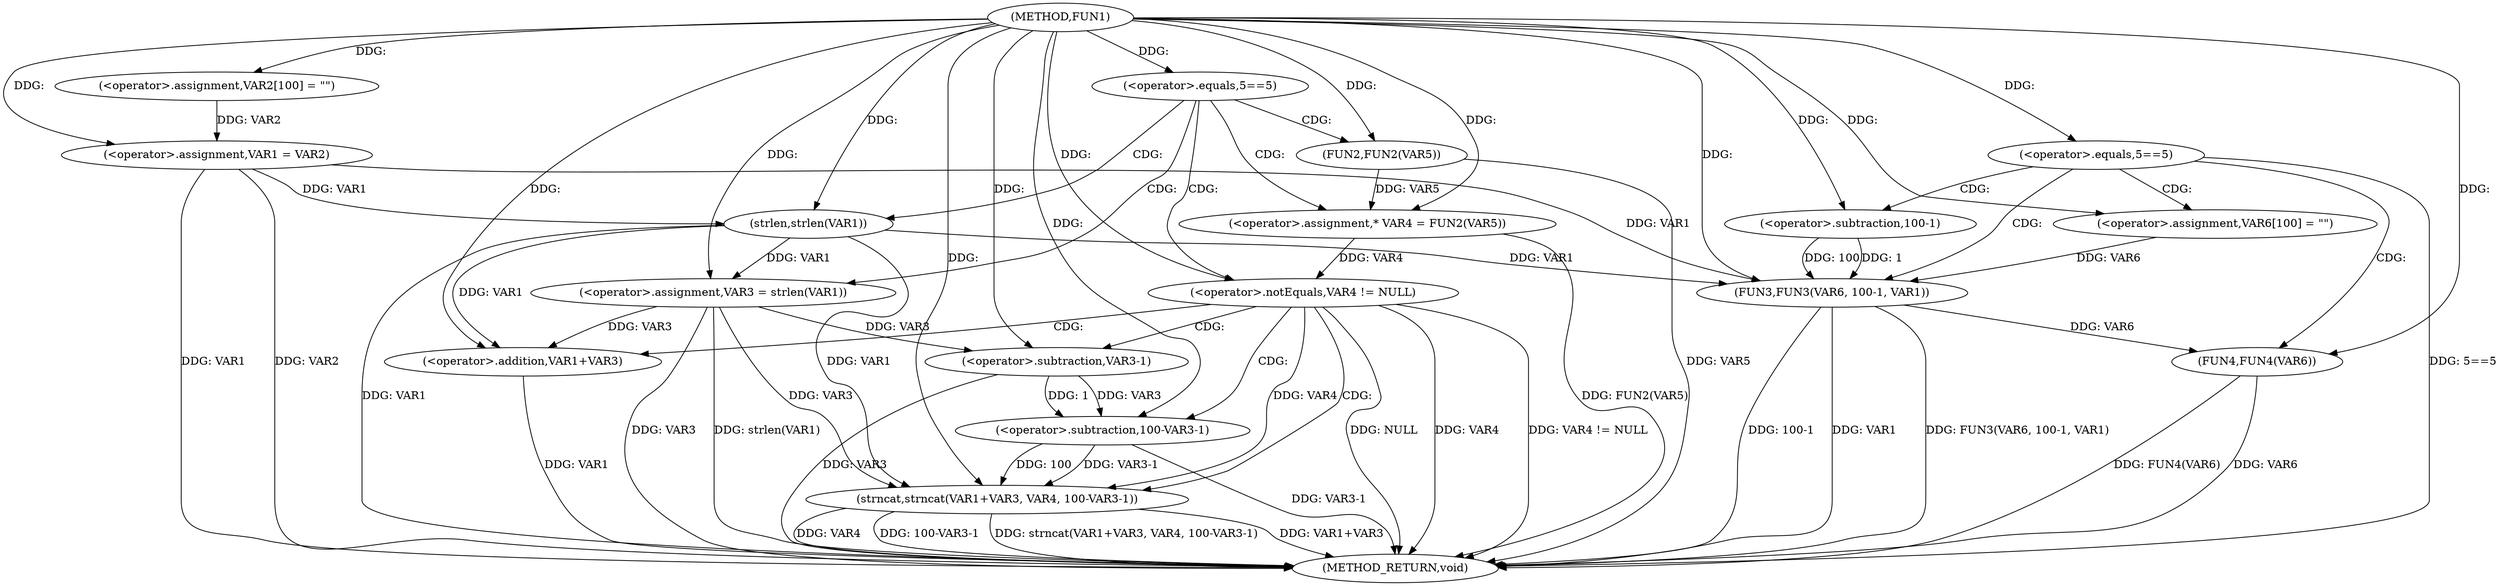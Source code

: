 digraph FUN1 {  
"1000100" [label = "(METHOD,FUN1)" ]
"1000159" [label = "(METHOD_RETURN,void)" ]
"1000104" [label = "(<operator>.assignment,VAR2[100] = \"\")" ]
"1000107" [label = "(<operator>.assignment,VAR1 = VAR2)" ]
"1000111" [label = "(<operator>.equals,5==5)" ]
"1000117" [label = "(<operator>.assignment,VAR3 = strlen(VAR1))" ]
"1000119" [label = "(strlen,strlen(VAR1))" ]
"1000122" [label = "(<operator>.assignment,* VAR4 = FUN2(VAR5))" ]
"1000124" [label = "(FUN2,FUN2(VAR5))" ]
"1000127" [label = "(<operator>.notEquals,VAR4 != NULL)" ]
"1000131" [label = "(strncat,strncat(VAR1+VAR3, VAR4, 100-VAR3-1))" ]
"1000132" [label = "(<operator>.addition,VAR1+VAR3)" ]
"1000136" [label = "(<operator>.subtraction,100-VAR3-1)" ]
"1000138" [label = "(<operator>.subtraction,VAR3-1)" ]
"1000142" [label = "(<operator>.equals,5==5)" ]
"1000148" [label = "(<operator>.assignment,VAR6[100] = \"\")" ]
"1000151" [label = "(FUN3,FUN3(VAR6, 100-1, VAR1))" ]
"1000153" [label = "(<operator>.subtraction,100-1)" ]
"1000157" [label = "(FUN4,FUN4(VAR6))" ]
  "1000142" -> "1000159"  [ label = "DDG: 5==5"] 
  "1000124" -> "1000159"  [ label = "DDG: VAR5"] 
  "1000107" -> "1000159"  [ label = "DDG: VAR1"] 
  "1000157" -> "1000159"  [ label = "DDG: FUN4(VAR6)"] 
  "1000117" -> "1000159"  [ label = "DDG: VAR3"] 
  "1000132" -> "1000159"  [ label = "DDG: VAR1"] 
  "1000117" -> "1000159"  [ label = "DDG: strlen(VAR1)"] 
  "1000107" -> "1000159"  [ label = "DDG: VAR2"] 
  "1000151" -> "1000159"  [ label = "DDG: FUN3(VAR6, 100-1, VAR1)"] 
  "1000131" -> "1000159"  [ label = "DDG: VAR1+VAR3"] 
  "1000138" -> "1000159"  [ label = "DDG: VAR3"] 
  "1000127" -> "1000159"  [ label = "DDG: NULL"] 
  "1000157" -> "1000159"  [ label = "DDG: VAR6"] 
  "1000127" -> "1000159"  [ label = "DDG: VAR4 != NULL"] 
  "1000151" -> "1000159"  [ label = "DDG: 100-1"] 
  "1000131" -> "1000159"  [ label = "DDG: VAR4"] 
  "1000119" -> "1000159"  [ label = "DDG: VAR1"] 
  "1000131" -> "1000159"  [ label = "DDG: 100-VAR3-1"] 
  "1000136" -> "1000159"  [ label = "DDG: VAR3-1"] 
  "1000127" -> "1000159"  [ label = "DDG: VAR4"] 
  "1000151" -> "1000159"  [ label = "DDG: VAR1"] 
  "1000131" -> "1000159"  [ label = "DDG: strncat(VAR1+VAR3, VAR4, 100-VAR3-1)"] 
  "1000122" -> "1000159"  [ label = "DDG: FUN2(VAR5)"] 
  "1000100" -> "1000104"  [ label = "DDG: "] 
  "1000104" -> "1000107"  [ label = "DDG: VAR2"] 
  "1000100" -> "1000107"  [ label = "DDG: "] 
  "1000100" -> "1000111"  [ label = "DDG: "] 
  "1000119" -> "1000117"  [ label = "DDG: VAR1"] 
  "1000100" -> "1000117"  [ label = "DDG: "] 
  "1000107" -> "1000119"  [ label = "DDG: VAR1"] 
  "1000100" -> "1000119"  [ label = "DDG: "] 
  "1000124" -> "1000122"  [ label = "DDG: VAR5"] 
  "1000100" -> "1000122"  [ label = "DDG: "] 
  "1000100" -> "1000124"  [ label = "DDG: "] 
  "1000122" -> "1000127"  [ label = "DDG: VAR4"] 
  "1000100" -> "1000127"  [ label = "DDG: "] 
  "1000119" -> "1000131"  [ label = "DDG: VAR1"] 
  "1000100" -> "1000131"  [ label = "DDG: "] 
  "1000117" -> "1000131"  [ label = "DDG: VAR3"] 
  "1000119" -> "1000132"  [ label = "DDG: VAR1"] 
  "1000100" -> "1000132"  [ label = "DDG: "] 
  "1000117" -> "1000132"  [ label = "DDG: VAR3"] 
  "1000127" -> "1000131"  [ label = "DDG: VAR4"] 
  "1000136" -> "1000131"  [ label = "DDG: 100"] 
  "1000136" -> "1000131"  [ label = "DDG: VAR3-1"] 
  "1000100" -> "1000136"  [ label = "DDG: "] 
  "1000138" -> "1000136"  [ label = "DDG: VAR3"] 
  "1000138" -> "1000136"  [ label = "DDG: 1"] 
  "1000100" -> "1000138"  [ label = "DDG: "] 
  "1000117" -> "1000138"  [ label = "DDG: VAR3"] 
  "1000100" -> "1000142"  [ label = "DDG: "] 
  "1000100" -> "1000148"  [ label = "DDG: "] 
  "1000148" -> "1000151"  [ label = "DDG: VAR6"] 
  "1000100" -> "1000151"  [ label = "DDG: "] 
  "1000153" -> "1000151"  [ label = "DDG: 100"] 
  "1000153" -> "1000151"  [ label = "DDG: 1"] 
  "1000100" -> "1000153"  [ label = "DDG: "] 
  "1000107" -> "1000151"  [ label = "DDG: VAR1"] 
  "1000119" -> "1000151"  [ label = "DDG: VAR1"] 
  "1000151" -> "1000157"  [ label = "DDG: VAR6"] 
  "1000100" -> "1000157"  [ label = "DDG: "] 
  "1000111" -> "1000117"  [ label = "CDG: "] 
  "1000111" -> "1000127"  [ label = "CDG: "] 
  "1000111" -> "1000124"  [ label = "CDG: "] 
  "1000111" -> "1000119"  [ label = "CDG: "] 
  "1000111" -> "1000122"  [ label = "CDG: "] 
  "1000127" -> "1000131"  [ label = "CDG: "] 
  "1000127" -> "1000132"  [ label = "CDG: "] 
  "1000127" -> "1000136"  [ label = "CDG: "] 
  "1000127" -> "1000138"  [ label = "CDG: "] 
  "1000142" -> "1000153"  [ label = "CDG: "] 
  "1000142" -> "1000151"  [ label = "CDG: "] 
  "1000142" -> "1000148"  [ label = "CDG: "] 
  "1000142" -> "1000157"  [ label = "CDG: "] 
}
